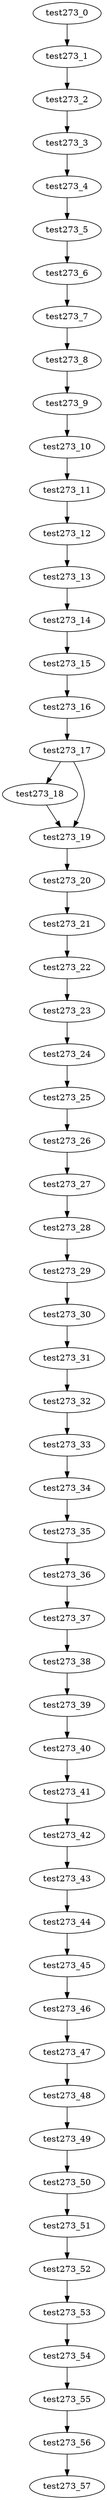 digraph G {
test273_0->test273_1;
test273_1->test273_2;
test273_2->test273_3;
test273_3->test273_4;
test273_4->test273_5;
test273_5->test273_6;
test273_6->test273_7;
test273_7->test273_8;
test273_8->test273_9;
test273_9->test273_10;
test273_10->test273_11;
test273_11->test273_12;
test273_12->test273_13;
test273_13->test273_14;
test273_14->test273_15;
test273_15->test273_16;
test273_16->test273_17;
test273_17->test273_18;
test273_17->test273_19;
test273_18->test273_19;
test273_19->test273_20;
test273_20->test273_21;
test273_21->test273_22;
test273_22->test273_23;
test273_23->test273_24;
test273_24->test273_25;
test273_25->test273_26;
test273_26->test273_27;
test273_27->test273_28;
test273_28->test273_29;
test273_29->test273_30;
test273_30->test273_31;
test273_31->test273_32;
test273_32->test273_33;
test273_33->test273_34;
test273_34->test273_35;
test273_35->test273_36;
test273_36->test273_37;
test273_37->test273_38;
test273_38->test273_39;
test273_39->test273_40;
test273_40->test273_41;
test273_41->test273_42;
test273_42->test273_43;
test273_43->test273_44;
test273_44->test273_45;
test273_45->test273_46;
test273_46->test273_47;
test273_47->test273_48;
test273_48->test273_49;
test273_49->test273_50;
test273_50->test273_51;
test273_51->test273_52;
test273_52->test273_53;
test273_53->test273_54;
test273_54->test273_55;
test273_55->test273_56;
test273_56->test273_57;

}
